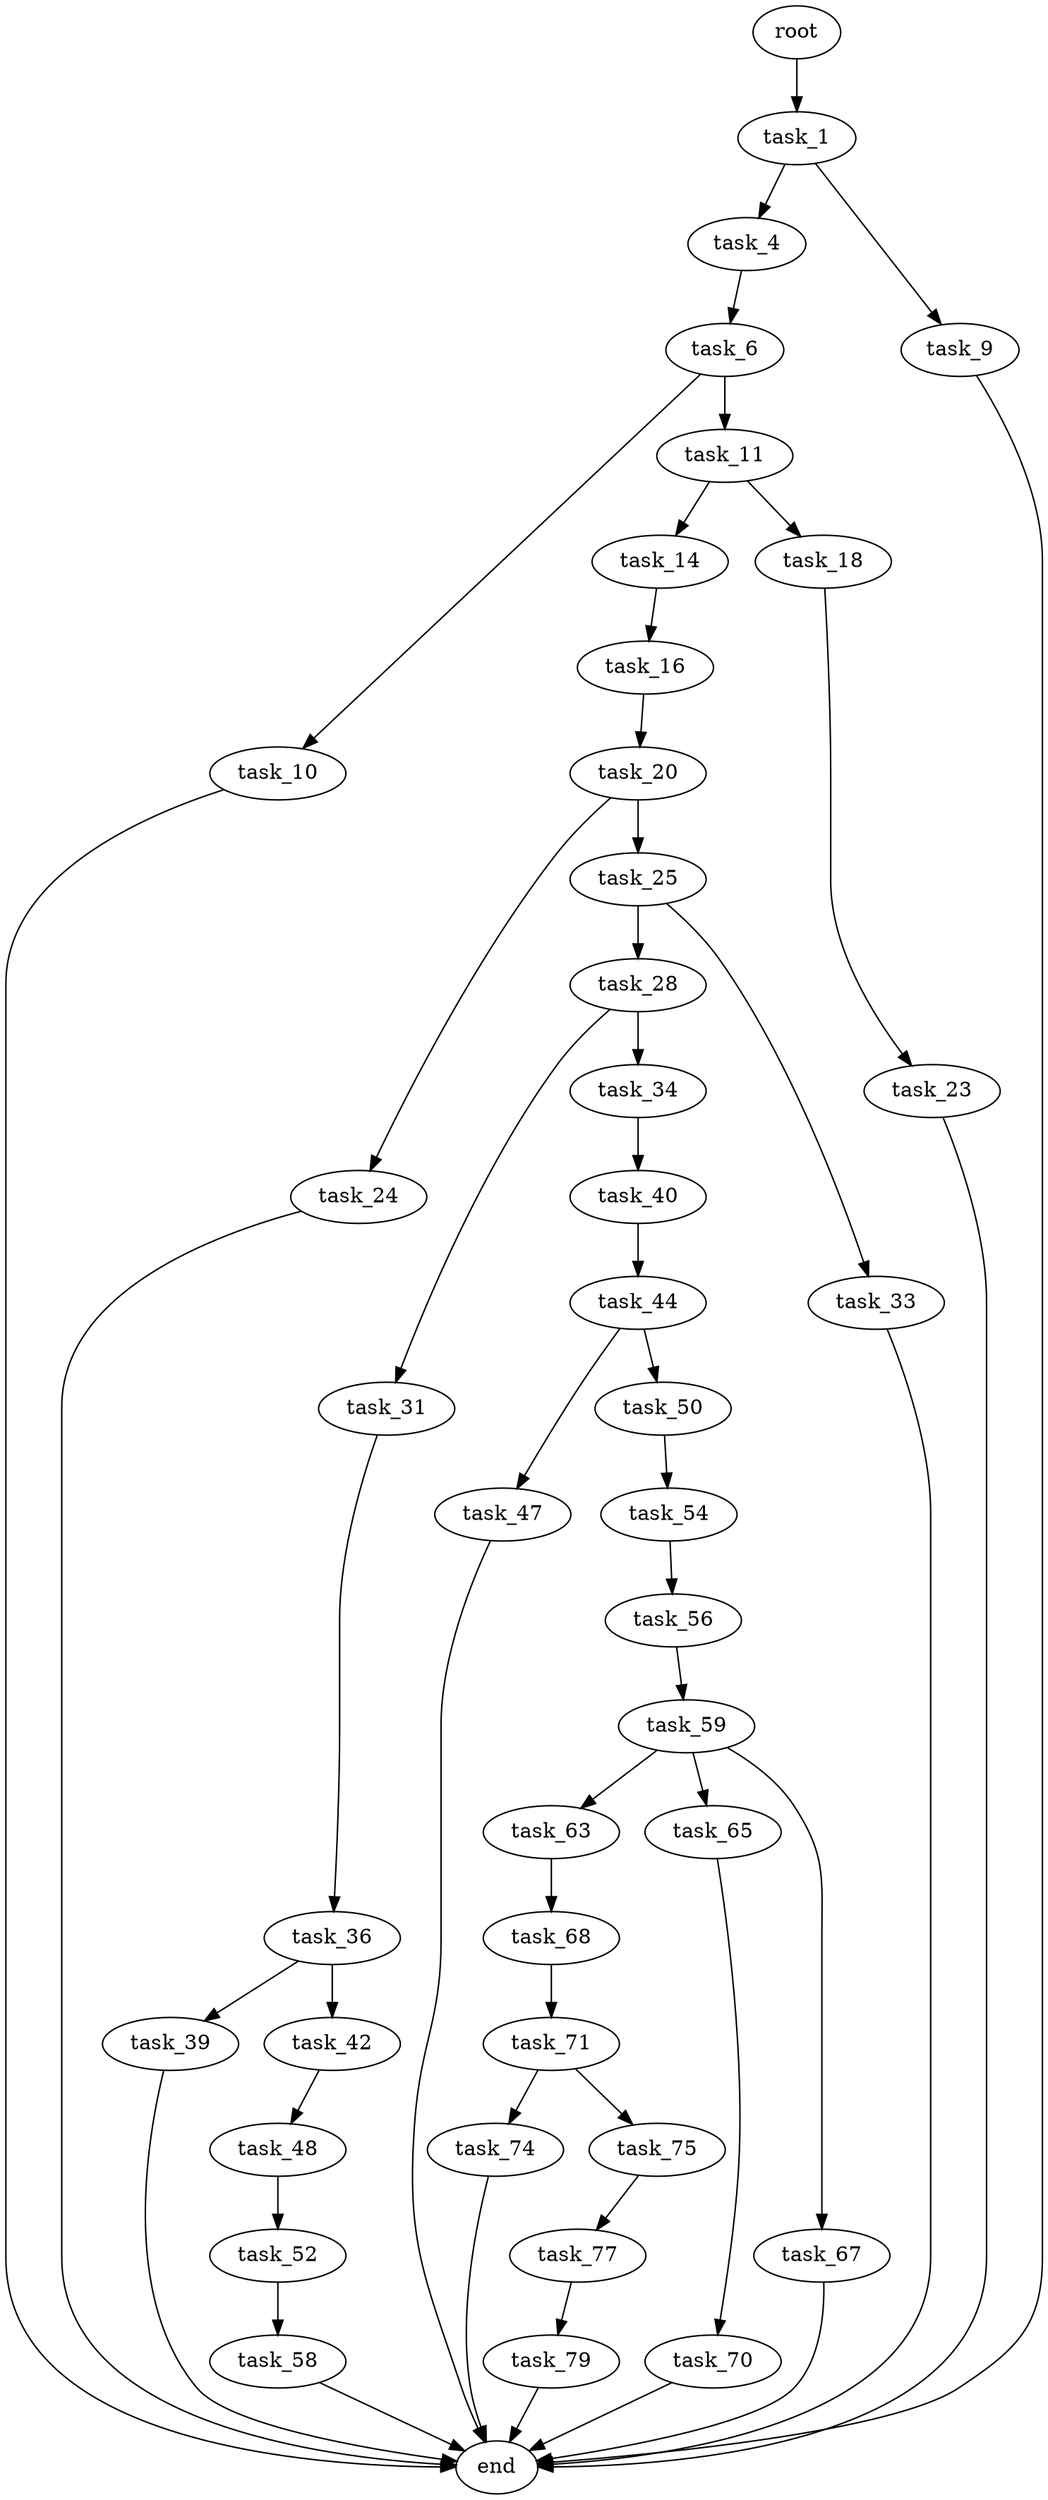 digraph G {
  root [size="0.000000"];
  task_1 [size="100598366274.000000"];
  task_4 [size="1300411194.000000"];
  task_6 [size="1782736493.000000"];
  task_9 [size="5939154949.000000"];
  task_10 [size="714680844333.000000"];
  task_11 [size="707324282481.000000"];
  task_14 [size="518449480547.000000"];
  task_16 [size="68719476736.000000"];
  task_18 [size="549755813888.000000"];
  task_20 [size="1073741824000.000000"];
  task_23 [size="134217728000.000000"];
  task_24 [size="78145606451.000000"];
  task_25 [size="36952125588.000000"];
  task_28 [size="749758624264.000000"];
  task_31 [size="7041855913.000000"];
  task_33 [size="368293445632.000000"];
  task_34 [size="549755813888.000000"];
  task_36 [size="335509767.000000"];
  task_39 [size="410188371333.000000"];
  task_40 [size="28991029248.000000"];
  task_42 [size="227081560530.000000"];
  task_44 [size="368293445632.000000"];
  task_47 [size="260326496438.000000"];
  task_48 [size="134217728000.000000"];
  task_50 [size="782757789696.000000"];
  task_52 [size="39021355876.000000"];
  task_54 [size="28991029248.000000"];
  task_56 [size="8589934592.000000"];
  task_58 [size="28991029248.000000"];
  task_59 [size="68719476736.000000"];
  task_63 [size="33982491750.000000"];
  task_65 [size="28991029248.000000"];
  task_67 [size="159244524918.000000"];
  task_68 [size="28991029248.000000"];
  task_70 [size="68719476736.000000"];
  task_71 [size="1073741824000.000000"];
  task_74 [size="68719476736.000000"];
  task_75 [size="134217728000.000000"];
  task_77 [size="782757789696.000000"];
  task_79 [size="19963104204.000000"];
  end [size="0.000000"];

  root -> task_1 [size="1.000000"];
  task_1 -> task_4 [size="209715200.000000"];
  task_1 -> task_9 [size="209715200.000000"];
  task_4 -> task_6 [size="33554432.000000"];
  task_6 -> task_10 [size="33554432.000000"];
  task_6 -> task_11 [size="33554432.000000"];
  task_9 -> end [size="1.000000"];
  task_10 -> end [size="1.000000"];
  task_11 -> task_14 [size="838860800.000000"];
  task_11 -> task_18 [size="838860800.000000"];
  task_14 -> task_16 [size="536870912.000000"];
  task_16 -> task_20 [size="134217728.000000"];
  task_18 -> task_23 [size="536870912.000000"];
  task_20 -> task_24 [size="838860800.000000"];
  task_20 -> task_25 [size="838860800.000000"];
  task_23 -> end [size="1.000000"];
  task_24 -> end [size="1.000000"];
  task_25 -> task_28 [size="679477248.000000"];
  task_25 -> task_33 [size="679477248.000000"];
  task_28 -> task_31 [size="679477248.000000"];
  task_28 -> task_34 [size="679477248.000000"];
  task_31 -> task_36 [size="411041792.000000"];
  task_33 -> end [size="1.000000"];
  task_34 -> task_40 [size="536870912.000000"];
  task_36 -> task_39 [size="33554432.000000"];
  task_36 -> task_42 [size="33554432.000000"];
  task_39 -> end [size="1.000000"];
  task_40 -> task_44 [size="75497472.000000"];
  task_42 -> task_48 [size="301989888.000000"];
  task_44 -> task_47 [size="411041792.000000"];
  task_44 -> task_50 [size="411041792.000000"];
  task_47 -> end [size="1.000000"];
  task_48 -> task_52 [size="209715200.000000"];
  task_50 -> task_54 [size="679477248.000000"];
  task_52 -> task_58 [size="75497472.000000"];
  task_54 -> task_56 [size="75497472.000000"];
  task_56 -> task_59 [size="33554432.000000"];
  task_58 -> end [size="1.000000"];
  task_59 -> task_63 [size="134217728.000000"];
  task_59 -> task_65 [size="134217728.000000"];
  task_59 -> task_67 [size="134217728.000000"];
  task_63 -> task_68 [size="33554432.000000"];
  task_65 -> task_70 [size="75497472.000000"];
  task_67 -> end [size="1.000000"];
  task_68 -> task_71 [size="75497472.000000"];
  task_70 -> end [size="1.000000"];
  task_71 -> task_74 [size="838860800.000000"];
  task_71 -> task_75 [size="838860800.000000"];
  task_74 -> end [size="1.000000"];
  task_75 -> task_77 [size="209715200.000000"];
  task_77 -> task_79 [size="679477248.000000"];
  task_79 -> end [size="1.000000"];
}
